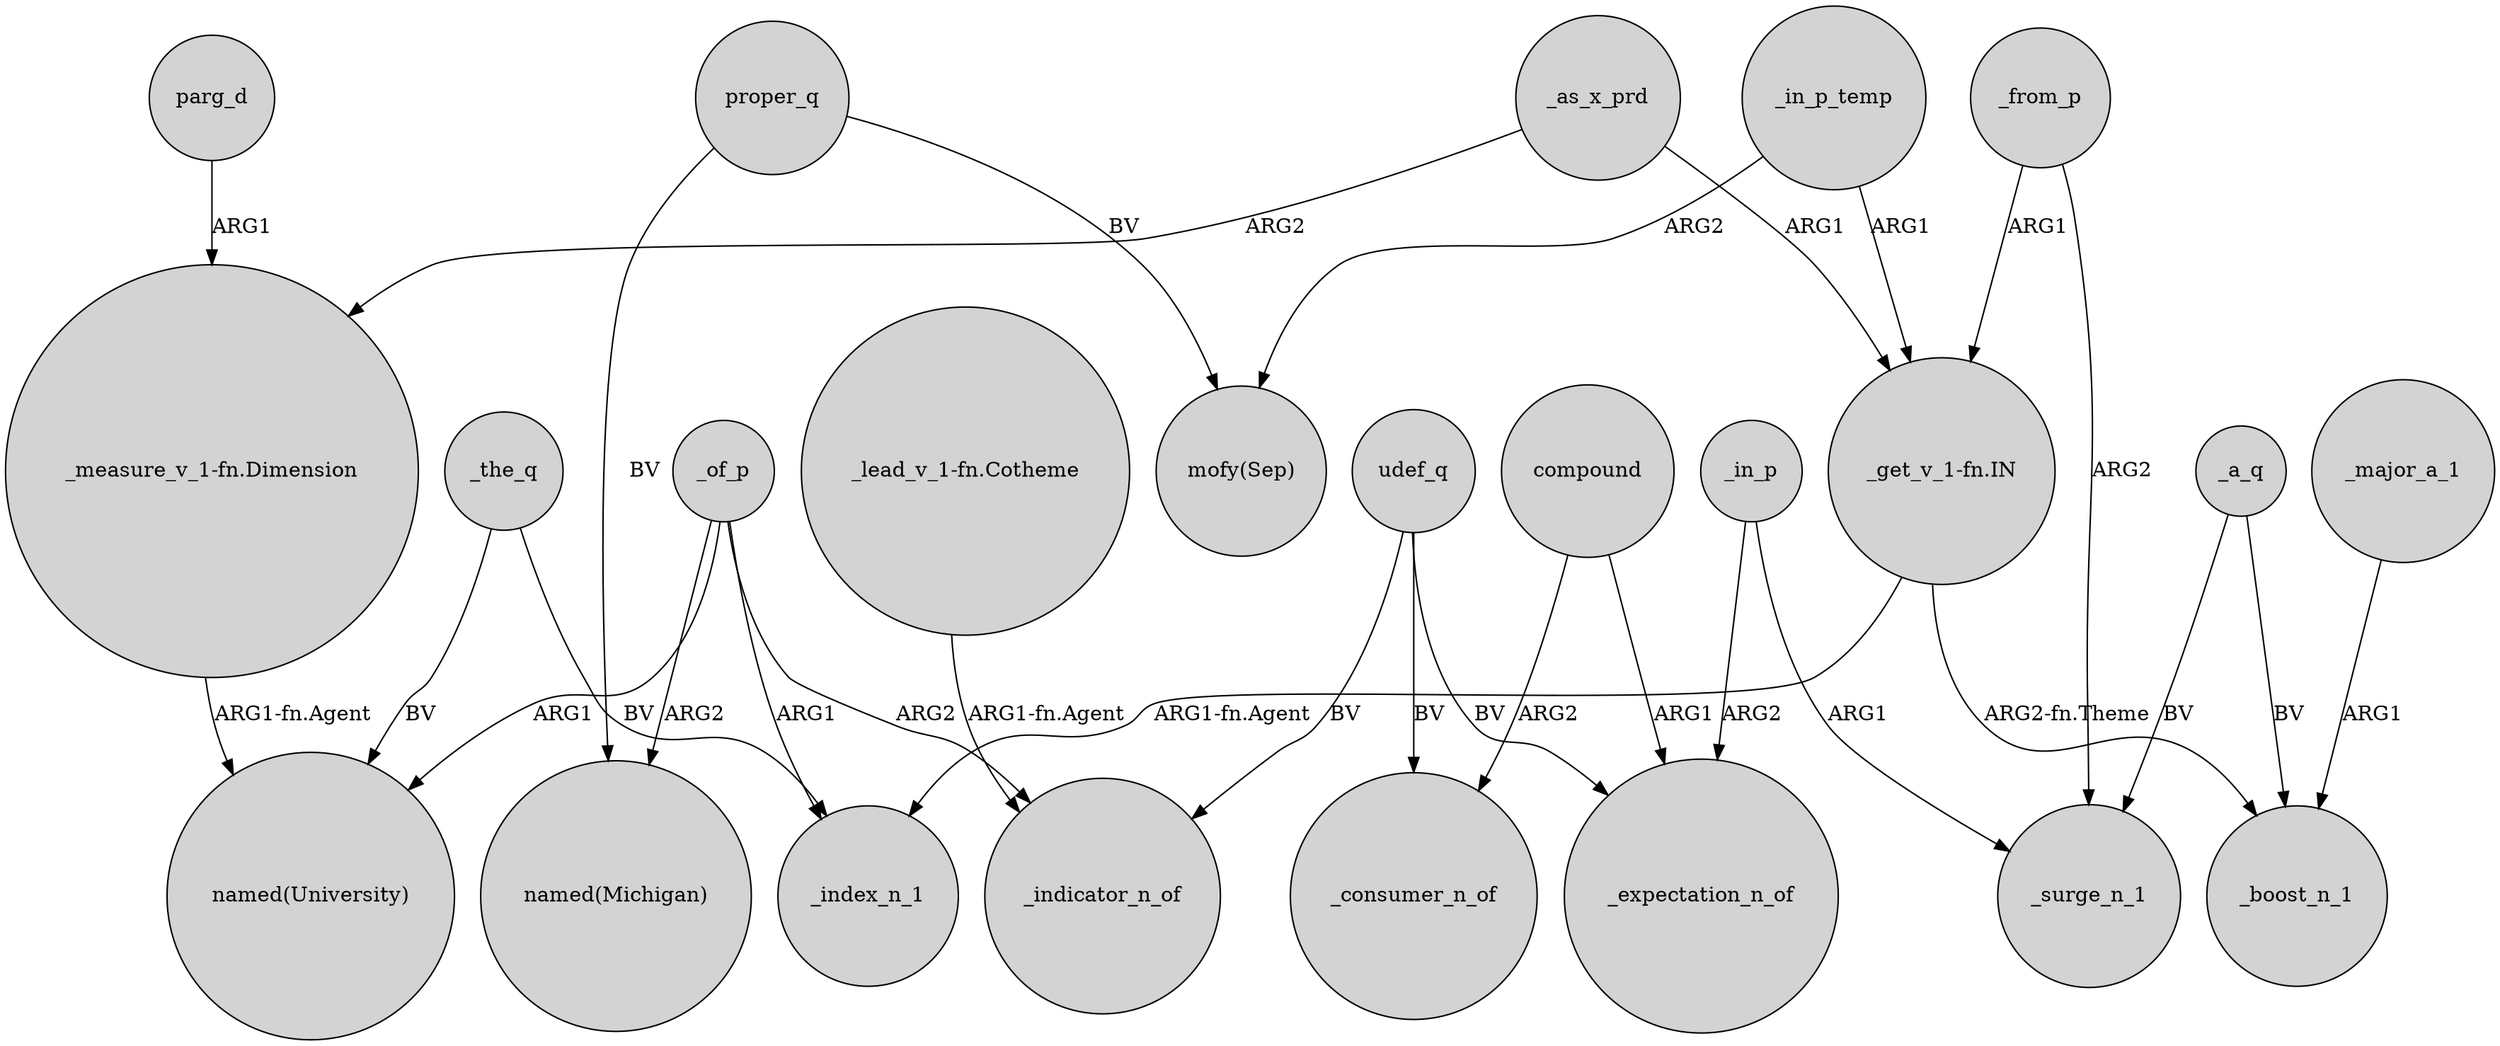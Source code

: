 digraph {
	node [shape=circle style=filled]
	parg_d -> "_measure_v_1-fn.Dimension" [label=ARG1]
	_from_p -> _surge_n_1 [label=ARG2]
	_of_p -> _indicator_n_of [label=ARG2]
	compound -> _expectation_n_of [label=ARG1]
	udef_q -> _indicator_n_of [label=BV]
	_of_p -> _index_n_1 [label=ARG1]
	"_get_v_1-fn.IN" -> _index_n_1 [label="ARG1-fn.Agent"]
	proper_q -> "mofy(Sep)" [label=BV]
	_a_q -> _surge_n_1 [label=BV]
	_in_p -> _surge_n_1 [label=ARG1]
	_a_q -> _boost_n_1 [label=BV]
	"_measure_v_1-fn.Dimension" -> "named(University)" [label="ARG1-fn.Agent"]
	_the_q -> "named(University)" [label=BV]
	_of_p -> "named(University)" [label=ARG1]
	proper_q -> "named(Michigan)" [label=BV]
	_in_p -> _expectation_n_of [label=ARG2]
	udef_q -> _consumer_n_of [label=BV]
	_from_p -> "_get_v_1-fn.IN" [label=ARG1]
	_as_x_prd -> "_measure_v_1-fn.Dimension" [label=ARG2]
	_the_q -> _index_n_1 [label=BV]
	compound -> _consumer_n_of [label=ARG2]
	_major_a_1 -> _boost_n_1 [label=ARG1]
	_of_p -> "named(Michigan)" [label=ARG2]
	_as_x_prd -> "_get_v_1-fn.IN" [label=ARG1]
	"_lead_v_1-fn.Cotheme" -> _indicator_n_of [label="ARG1-fn.Agent"]
	_in_p_temp -> "mofy(Sep)" [label=ARG2]
	udef_q -> _expectation_n_of [label=BV]
	"_get_v_1-fn.IN" -> _boost_n_1 [label="ARG2-fn.Theme"]
	_in_p_temp -> "_get_v_1-fn.IN" [label=ARG1]
}
